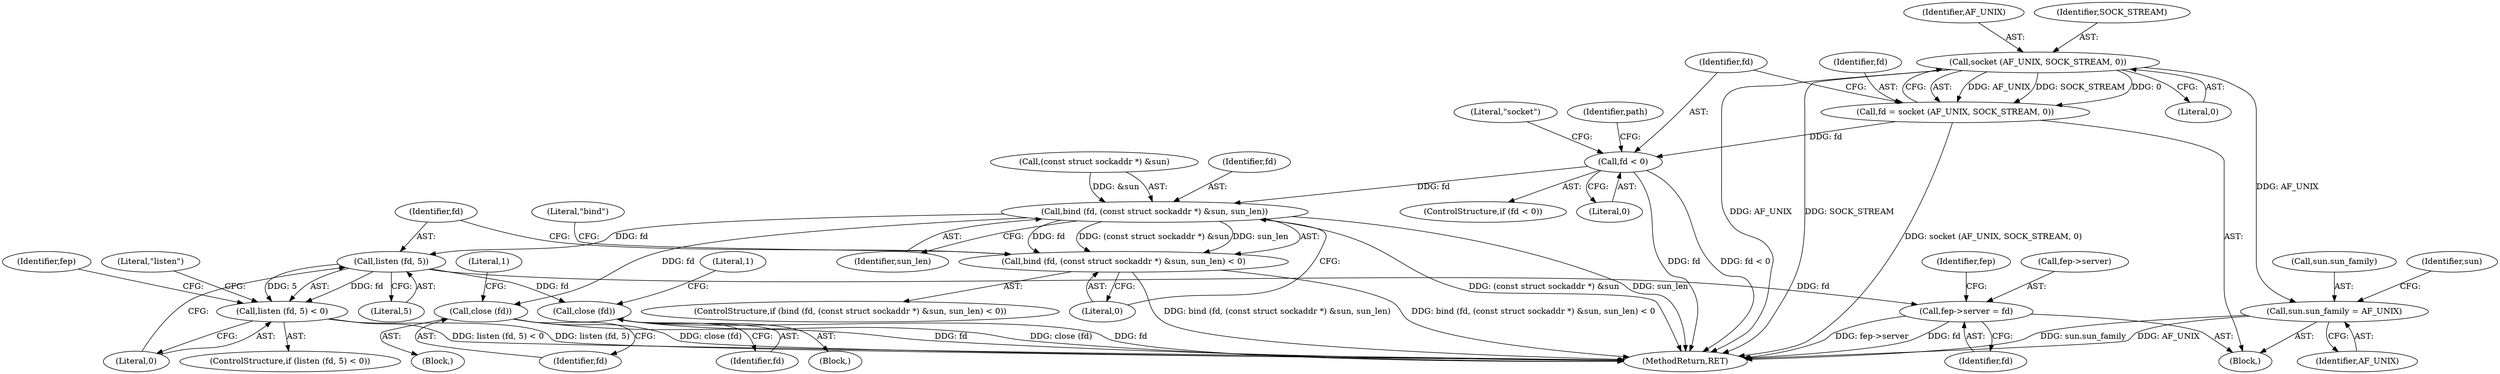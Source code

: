 digraph "0_libfep_293d9d3f@API" {
"1000109" [label="(Call,socket (AF_UNIX, SOCK_STREAM, 0))"];
"1000107" [label="(Call,fd = socket (AF_UNIX, SOCK_STREAM, 0))"];
"1000114" [label="(Call,fd < 0)"];
"1000188" [label="(Call,bind (fd, (const struct sockaddr *) &sun, sun_len))"];
"1000187" [label="(Call,bind (fd, (const struct sockaddr *) &sun, sun_len) < 0)"];
"1000201" [label="(Call,close (fd))"];
"1000208" [label="(Call,listen (fd, 5))"];
"1000207" [label="(Call,listen (fd, 5) < 0)"];
"1000217" [label="(Call,close (fd))"];
"1000222" [label="(Call,fep->server = fd)"];
"1000158" [label="(Call,sun.sun_family = AF_UNIX)"];
"1000159" [label="(Call,sun.sun_family)"];
"1000210" [label="(Literal,5)"];
"1000217" [label="(Call,close (fd))"];
"1000229" [label="(Identifier,fep)"];
"1000195" [label="(Literal,0)"];
"1000234" [label="(MethodReturn,RET)"];
"1000201" [label="(Call,close (fd))"];
"1000202" [label="(Identifier,fd)"];
"1000194" [label="(Identifier,sun_len)"];
"1000223" [label="(Call,fep->server)"];
"1000218" [label="(Identifier,fd)"];
"1000198" [label="(Literal,\"bind\")"];
"1000112" [label="(Literal,0)"];
"1000114" [label="(Call,fd < 0)"];
"1000224" [label="(Identifier,fep)"];
"1000166" [label="(Identifier,sun)"];
"1000158" [label="(Call,sun.sun_family = AF_UNIX)"];
"1000189" [label="(Identifier,fd)"];
"1000214" [label="(Literal,\"listen\")"];
"1000209" [label="(Identifier,fd)"];
"1000190" [label="(Call,(const struct sockaddr *) &sun)"];
"1000205" [label="(Literal,1)"];
"1000207" [label="(Call,listen (fd, 5) < 0)"];
"1000222" [label="(Call,fep->server = fd)"];
"1000221" [label="(Literal,1)"];
"1000188" [label="(Call,bind (fd, (const struct sockaddr *) &sun, sun_len))"];
"1000110" [label="(Identifier,AF_UNIX)"];
"1000187" [label="(Call,bind (fd, (const struct sockaddr *) &sun, sun_len) < 0)"];
"1000109" [label="(Call,socket (AF_UNIX, SOCK_STREAM, 0))"];
"1000119" [label="(Literal,\"socket\")"];
"1000124" [label="(Identifier,path)"];
"1000162" [label="(Identifier,AF_UNIX)"];
"1000211" [label="(Literal,0)"];
"1000113" [label="(ControlStructure,if (fd < 0))"];
"1000226" [label="(Identifier,fd)"];
"1000108" [label="(Identifier,fd)"];
"1000206" [label="(ControlStructure,if (listen (fd, 5) < 0))"];
"1000115" [label="(Identifier,fd)"];
"1000116" [label="(Literal,0)"];
"1000208" [label="(Call,listen (fd, 5))"];
"1000102" [label="(Block,)"];
"1000111" [label="(Identifier,SOCK_STREAM)"];
"1000186" [label="(ControlStructure,if (bind (fd, (const struct sockaddr *) &sun, sun_len) < 0))"];
"1000107" [label="(Call,fd = socket (AF_UNIX, SOCK_STREAM, 0))"];
"1000212" [label="(Block,)"];
"1000196" [label="(Block,)"];
"1000109" -> "1000107"  [label="AST: "];
"1000109" -> "1000112"  [label="CFG: "];
"1000110" -> "1000109"  [label="AST: "];
"1000111" -> "1000109"  [label="AST: "];
"1000112" -> "1000109"  [label="AST: "];
"1000107" -> "1000109"  [label="CFG: "];
"1000109" -> "1000234"  [label="DDG: AF_UNIX"];
"1000109" -> "1000234"  [label="DDG: SOCK_STREAM"];
"1000109" -> "1000107"  [label="DDG: AF_UNIX"];
"1000109" -> "1000107"  [label="DDG: SOCK_STREAM"];
"1000109" -> "1000107"  [label="DDG: 0"];
"1000109" -> "1000158"  [label="DDG: AF_UNIX"];
"1000107" -> "1000102"  [label="AST: "];
"1000108" -> "1000107"  [label="AST: "];
"1000115" -> "1000107"  [label="CFG: "];
"1000107" -> "1000234"  [label="DDG: socket (AF_UNIX, SOCK_STREAM, 0)"];
"1000107" -> "1000114"  [label="DDG: fd"];
"1000114" -> "1000113"  [label="AST: "];
"1000114" -> "1000116"  [label="CFG: "];
"1000115" -> "1000114"  [label="AST: "];
"1000116" -> "1000114"  [label="AST: "];
"1000119" -> "1000114"  [label="CFG: "];
"1000124" -> "1000114"  [label="CFG: "];
"1000114" -> "1000234"  [label="DDG: fd < 0"];
"1000114" -> "1000234"  [label="DDG: fd"];
"1000114" -> "1000188"  [label="DDG: fd"];
"1000188" -> "1000187"  [label="AST: "];
"1000188" -> "1000194"  [label="CFG: "];
"1000189" -> "1000188"  [label="AST: "];
"1000190" -> "1000188"  [label="AST: "];
"1000194" -> "1000188"  [label="AST: "];
"1000195" -> "1000188"  [label="CFG: "];
"1000188" -> "1000234"  [label="DDG: (const struct sockaddr *) &sun"];
"1000188" -> "1000234"  [label="DDG: sun_len"];
"1000188" -> "1000187"  [label="DDG: fd"];
"1000188" -> "1000187"  [label="DDG: (const struct sockaddr *) &sun"];
"1000188" -> "1000187"  [label="DDG: sun_len"];
"1000190" -> "1000188"  [label="DDG: &sun"];
"1000188" -> "1000201"  [label="DDG: fd"];
"1000188" -> "1000208"  [label="DDG: fd"];
"1000187" -> "1000186"  [label="AST: "];
"1000187" -> "1000195"  [label="CFG: "];
"1000195" -> "1000187"  [label="AST: "];
"1000198" -> "1000187"  [label="CFG: "];
"1000209" -> "1000187"  [label="CFG: "];
"1000187" -> "1000234"  [label="DDG: bind (fd, (const struct sockaddr *) &sun, sun_len)"];
"1000187" -> "1000234"  [label="DDG: bind (fd, (const struct sockaddr *) &sun, sun_len) < 0"];
"1000201" -> "1000196"  [label="AST: "];
"1000201" -> "1000202"  [label="CFG: "];
"1000202" -> "1000201"  [label="AST: "];
"1000205" -> "1000201"  [label="CFG: "];
"1000201" -> "1000234"  [label="DDG: close (fd)"];
"1000201" -> "1000234"  [label="DDG: fd"];
"1000208" -> "1000207"  [label="AST: "];
"1000208" -> "1000210"  [label="CFG: "];
"1000209" -> "1000208"  [label="AST: "];
"1000210" -> "1000208"  [label="AST: "];
"1000211" -> "1000208"  [label="CFG: "];
"1000208" -> "1000207"  [label="DDG: fd"];
"1000208" -> "1000207"  [label="DDG: 5"];
"1000208" -> "1000217"  [label="DDG: fd"];
"1000208" -> "1000222"  [label="DDG: fd"];
"1000207" -> "1000206"  [label="AST: "];
"1000207" -> "1000211"  [label="CFG: "];
"1000211" -> "1000207"  [label="AST: "];
"1000214" -> "1000207"  [label="CFG: "];
"1000224" -> "1000207"  [label="CFG: "];
"1000207" -> "1000234"  [label="DDG: listen (fd, 5) < 0"];
"1000207" -> "1000234"  [label="DDG: listen (fd, 5)"];
"1000217" -> "1000212"  [label="AST: "];
"1000217" -> "1000218"  [label="CFG: "];
"1000218" -> "1000217"  [label="AST: "];
"1000221" -> "1000217"  [label="CFG: "];
"1000217" -> "1000234"  [label="DDG: close (fd)"];
"1000217" -> "1000234"  [label="DDG: fd"];
"1000222" -> "1000102"  [label="AST: "];
"1000222" -> "1000226"  [label="CFG: "];
"1000223" -> "1000222"  [label="AST: "];
"1000226" -> "1000222"  [label="AST: "];
"1000229" -> "1000222"  [label="CFG: "];
"1000222" -> "1000234"  [label="DDG: fep->server"];
"1000222" -> "1000234"  [label="DDG: fd"];
"1000158" -> "1000102"  [label="AST: "];
"1000158" -> "1000162"  [label="CFG: "];
"1000159" -> "1000158"  [label="AST: "];
"1000162" -> "1000158"  [label="AST: "];
"1000166" -> "1000158"  [label="CFG: "];
"1000158" -> "1000234"  [label="DDG: sun.sun_family"];
"1000158" -> "1000234"  [label="DDG: AF_UNIX"];
}

